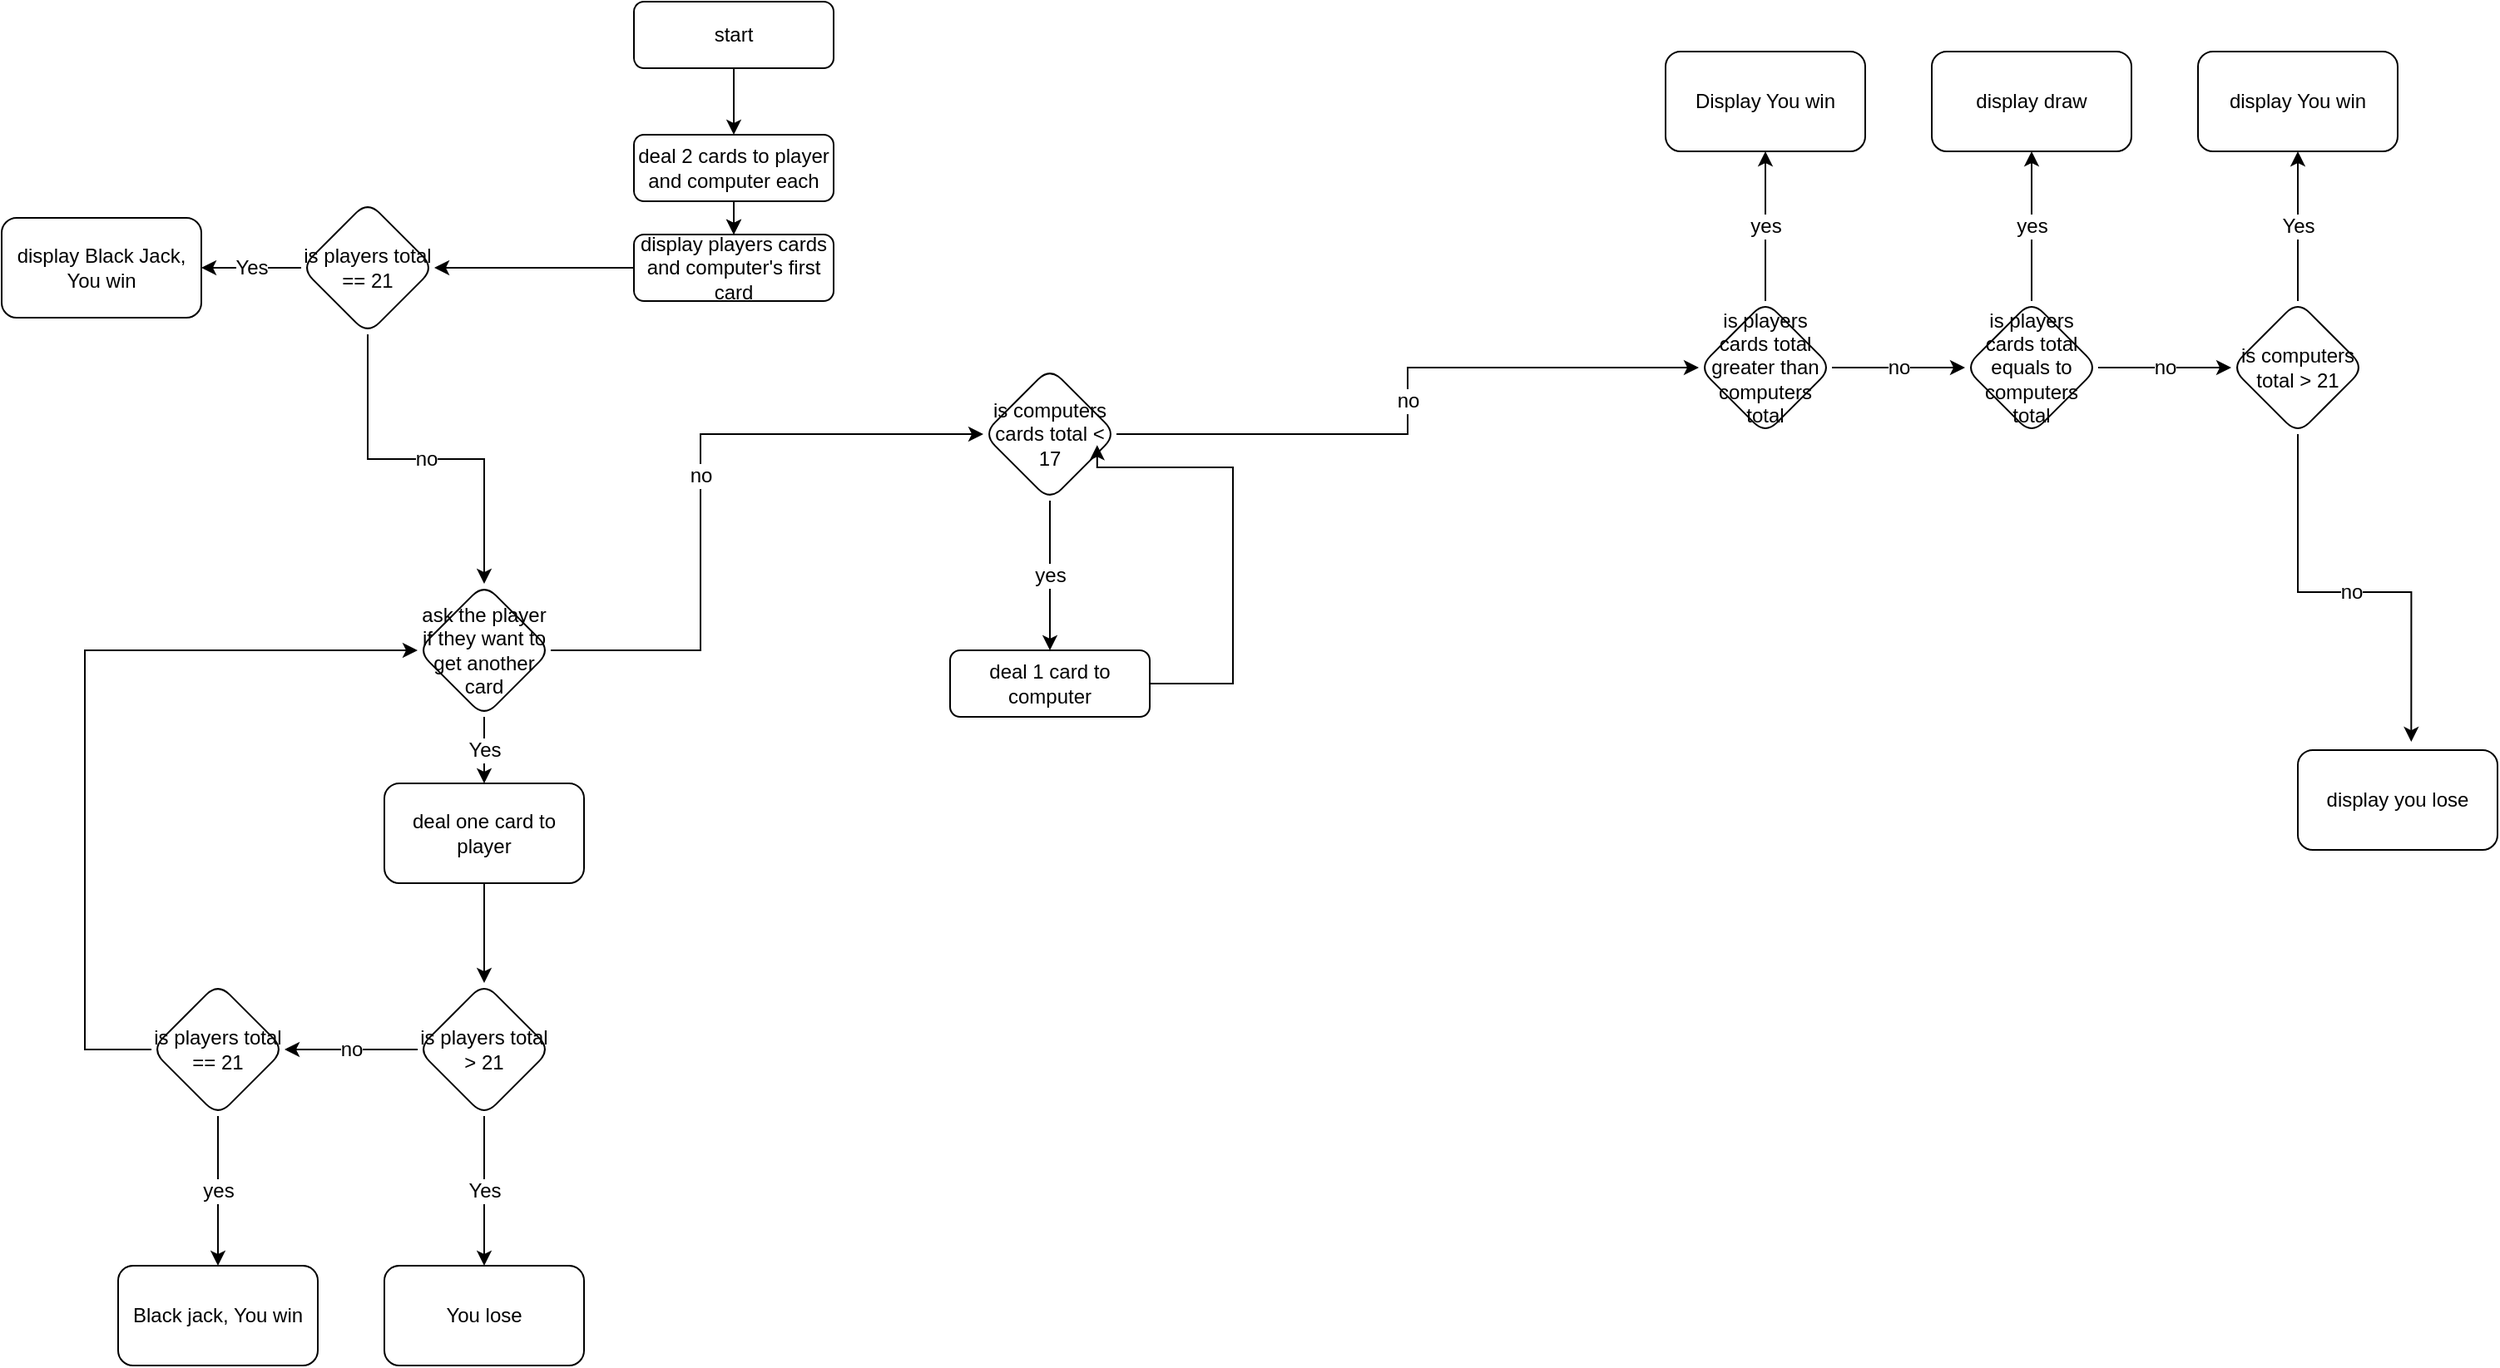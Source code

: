 <mxfile version="22.0.3" type="device">
  <diagram id="C5RBs43oDa-KdzZeNtuy" name="Page-1">
    <mxGraphModel dx="1863" dy="654" grid="1" gridSize="10" guides="1" tooltips="1" connect="1" arrows="1" fold="1" page="1" pageScale="1" pageWidth="827" pageHeight="1169" math="0" shadow="0">
      <root>
        <mxCell id="WIyWlLk6GJQsqaUBKTNV-0" />
        <mxCell id="WIyWlLk6GJQsqaUBKTNV-1" parent="WIyWlLk6GJQsqaUBKTNV-0" />
        <mxCell id="K5SeX0jDniEDlNCgDXvW-7" value="" style="edgeStyle=orthogonalEdgeStyle;rounded=0;orthogonalLoop=1;jettySize=auto;html=1;" edge="1" parent="WIyWlLk6GJQsqaUBKTNV-1" source="K5SeX0jDniEDlNCgDXvW-5" target="K5SeX0jDniEDlNCgDXvW-6">
          <mxGeometry relative="1" as="geometry" />
        </mxCell>
        <mxCell id="K5SeX0jDniEDlNCgDXvW-5" value="start" style="rounded=1;whiteSpace=wrap;html=1;" vertex="1" parent="WIyWlLk6GJQsqaUBKTNV-1">
          <mxGeometry y="30" width="120" height="40" as="geometry" />
        </mxCell>
        <mxCell id="K5SeX0jDniEDlNCgDXvW-13" value="" style="edgeStyle=orthogonalEdgeStyle;rounded=0;orthogonalLoop=1;jettySize=auto;html=1;" edge="1" parent="WIyWlLk6GJQsqaUBKTNV-1" source="K5SeX0jDniEDlNCgDXvW-6" target="K5SeX0jDniEDlNCgDXvW-12">
          <mxGeometry relative="1" as="geometry" />
        </mxCell>
        <mxCell id="K5SeX0jDniEDlNCgDXvW-6" value="deal 2 cards to player and computer each" style="rounded=1;whiteSpace=wrap;html=1;" vertex="1" parent="WIyWlLk6GJQsqaUBKTNV-1">
          <mxGeometry y="110" width="120" height="40" as="geometry" />
        </mxCell>
        <mxCell id="K5SeX0jDniEDlNCgDXvW-16" value="" style="edgeStyle=orthogonalEdgeStyle;rounded=0;orthogonalLoop=1;jettySize=auto;html=1;" edge="1" parent="WIyWlLk6GJQsqaUBKTNV-1" source="K5SeX0jDniEDlNCgDXvW-6" target="K5SeX0jDniEDlNCgDXvW-12">
          <mxGeometry relative="1" as="geometry">
            <mxPoint x="300" y="50" as="sourcePoint" />
            <mxPoint x="430" y="110" as="targetPoint" />
          </mxGeometry>
        </mxCell>
        <mxCell id="K5SeX0jDniEDlNCgDXvW-56" value="" style="edgeStyle=orthogonalEdgeStyle;rounded=0;orthogonalLoop=1;jettySize=auto;html=1;fontFamily=Helvetica;fontSize=12;fontColor=default;" edge="1" parent="WIyWlLk6GJQsqaUBKTNV-1" source="K5SeX0jDniEDlNCgDXvW-12" target="K5SeX0jDniEDlNCgDXvW-55">
          <mxGeometry relative="1" as="geometry" />
        </mxCell>
        <mxCell id="K5SeX0jDniEDlNCgDXvW-12" value="display players cards and computer&#39;s first card" style="rounded=1;whiteSpace=wrap;html=1;" vertex="1" parent="WIyWlLk6GJQsqaUBKTNV-1">
          <mxGeometry y="170" width="120" height="40" as="geometry" />
        </mxCell>
        <mxCell id="K5SeX0jDniEDlNCgDXvW-22" value="no" style="edgeStyle=orthogonalEdgeStyle;rounded=0;orthogonalLoop=1;jettySize=auto;html=1;fontFamily=Helvetica;fontSize=12;fontColor=default;" edge="1" parent="WIyWlLk6GJQsqaUBKTNV-1" source="K5SeX0jDniEDlNCgDXvW-17" target="K5SeX0jDniEDlNCgDXvW-21">
          <mxGeometry relative="1" as="geometry">
            <Array as="points">
              <mxPoint x="40" y="420" />
              <mxPoint x="40" y="290" />
            </Array>
          </mxGeometry>
        </mxCell>
        <mxCell id="K5SeX0jDniEDlNCgDXvW-45" value="Yes" style="edgeStyle=orthogonalEdgeStyle;rounded=0;orthogonalLoop=1;jettySize=auto;html=1;fontFamily=Helvetica;fontSize=12;fontColor=default;" edge="1" parent="WIyWlLk6GJQsqaUBKTNV-1" source="K5SeX0jDniEDlNCgDXvW-17" target="K5SeX0jDniEDlNCgDXvW-44">
          <mxGeometry relative="1" as="geometry" />
        </mxCell>
        <mxCell id="K5SeX0jDniEDlNCgDXvW-17" value="ask the player if they want to get another card" style="rhombus;whiteSpace=wrap;html=1;rounded=1;" vertex="1" parent="WIyWlLk6GJQsqaUBKTNV-1">
          <mxGeometry x="-130" y="380" width="80" height="80" as="geometry" />
        </mxCell>
        <mxCell id="K5SeX0jDniEDlNCgDXvW-24" value="yes" style="edgeStyle=orthogonalEdgeStyle;rounded=0;orthogonalLoop=1;jettySize=auto;html=1;fontFamily=Helvetica;fontSize=12;fontColor=default;" edge="1" parent="WIyWlLk6GJQsqaUBKTNV-1" source="K5SeX0jDniEDlNCgDXvW-21" target="K5SeX0jDniEDlNCgDXvW-23">
          <mxGeometry relative="1" as="geometry" />
        </mxCell>
        <mxCell id="K5SeX0jDniEDlNCgDXvW-31" value="no" style="edgeStyle=orthogonalEdgeStyle;rounded=0;orthogonalLoop=1;jettySize=auto;html=1;fontFamily=Helvetica;fontSize=12;fontColor=default;" edge="1" parent="WIyWlLk6GJQsqaUBKTNV-1" source="K5SeX0jDniEDlNCgDXvW-21" target="K5SeX0jDniEDlNCgDXvW-30">
          <mxGeometry relative="1" as="geometry" />
        </mxCell>
        <mxCell id="K5SeX0jDniEDlNCgDXvW-21" value="is computers cards total &amp;lt; 17" style="rhombus;whiteSpace=wrap;html=1;rounded=1;" vertex="1" parent="WIyWlLk6GJQsqaUBKTNV-1">
          <mxGeometry x="210" y="250" width="80" height="80" as="geometry" />
        </mxCell>
        <mxCell id="K5SeX0jDniEDlNCgDXvW-23" value="deal 1 card to computer" style="whiteSpace=wrap;html=1;rounded=1;" vertex="1" parent="WIyWlLk6GJQsqaUBKTNV-1">
          <mxGeometry x="190" y="420" width="120" height="40" as="geometry" />
        </mxCell>
        <mxCell id="K5SeX0jDniEDlNCgDXvW-25" style="edgeStyle=orthogonalEdgeStyle;rounded=0;orthogonalLoop=1;jettySize=auto;html=1;entryX=0.855;entryY=0.583;entryDx=0;entryDy=0;entryPerimeter=0;fontFamily=Helvetica;fontSize=12;fontColor=default;" edge="1" parent="WIyWlLk6GJQsqaUBKTNV-1" source="K5SeX0jDniEDlNCgDXvW-23" target="K5SeX0jDniEDlNCgDXvW-21">
          <mxGeometry relative="1" as="geometry">
            <Array as="points">
              <mxPoint x="360" y="440" />
              <mxPoint x="360" y="310" />
              <mxPoint x="278" y="310" />
            </Array>
          </mxGeometry>
        </mxCell>
        <mxCell id="K5SeX0jDniEDlNCgDXvW-33" value="yes" style="edgeStyle=orthogonalEdgeStyle;rounded=0;orthogonalLoop=1;jettySize=auto;html=1;fontFamily=Helvetica;fontSize=12;fontColor=default;" edge="1" parent="WIyWlLk6GJQsqaUBKTNV-1" source="K5SeX0jDniEDlNCgDXvW-30" target="K5SeX0jDniEDlNCgDXvW-32">
          <mxGeometry relative="1" as="geometry" />
        </mxCell>
        <mxCell id="K5SeX0jDniEDlNCgDXvW-37" value="no" style="edgeStyle=orthogonalEdgeStyle;rounded=0;orthogonalLoop=1;jettySize=auto;html=1;fontFamily=Helvetica;fontSize=12;fontColor=default;" edge="1" parent="WIyWlLk6GJQsqaUBKTNV-1" source="K5SeX0jDniEDlNCgDXvW-30" target="K5SeX0jDniEDlNCgDXvW-36">
          <mxGeometry relative="1" as="geometry" />
        </mxCell>
        <mxCell id="K5SeX0jDniEDlNCgDXvW-30" value="is players cards total greater than computers total" style="rhombus;whiteSpace=wrap;html=1;rounded=1;" vertex="1" parent="WIyWlLk6GJQsqaUBKTNV-1">
          <mxGeometry x="640" y="210" width="80" height="80" as="geometry" />
        </mxCell>
        <mxCell id="K5SeX0jDniEDlNCgDXvW-32" value="Display You win" style="whiteSpace=wrap;html=1;rounded=1;" vertex="1" parent="WIyWlLk6GJQsqaUBKTNV-1">
          <mxGeometry x="620" y="60" width="120" height="60" as="geometry" />
        </mxCell>
        <mxCell id="K5SeX0jDniEDlNCgDXvW-39" value="yes" style="edgeStyle=orthogonalEdgeStyle;rounded=0;orthogonalLoop=1;jettySize=auto;html=1;fontFamily=Helvetica;fontSize=12;fontColor=default;" edge="1" parent="WIyWlLk6GJQsqaUBKTNV-1" source="K5SeX0jDniEDlNCgDXvW-36" target="K5SeX0jDniEDlNCgDXvW-38">
          <mxGeometry relative="1" as="geometry" />
        </mxCell>
        <mxCell id="K5SeX0jDniEDlNCgDXvW-66" value="no" style="edgeStyle=orthogonalEdgeStyle;rounded=0;orthogonalLoop=1;jettySize=auto;html=1;fontFamily=Helvetica;fontSize=12;fontColor=default;" edge="1" parent="WIyWlLk6GJQsqaUBKTNV-1" source="K5SeX0jDniEDlNCgDXvW-36" target="K5SeX0jDniEDlNCgDXvW-65">
          <mxGeometry relative="1" as="geometry" />
        </mxCell>
        <mxCell id="K5SeX0jDniEDlNCgDXvW-36" value="is players cards total equals to computers total" style="rhombus;whiteSpace=wrap;html=1;rounded=1;" vertex="1" parent="WIyWlLk6GJQsqaUBKTNV-1">
          <mxGeometry x="800" y="210" width="80" height="80" as="geometry" />
        </mxCell>
        <mxCell id="K5SeX0jDniEDlNCgDXvW-38" value="display draw" style="whiteSpace=wrap;html=1;rounded=1;" vertex="1" parent="WIyWlLk6GJQsqaUBKTNV-1">
          <mxGeometry x="780" y="60" width="120" height="60" as="geometry" />
        </mxCell>
        <mxCell id="K5SeX0jDniEDlNCgDXvW-40" value="display you lose" style="whiteSpace=wrap;html=1;rounded=1;" vertex="1" parent="WIyWlLk6GJQsqaUBKTNV-1">
          <mxGeometry x="1000" y="480" width="120" height="60" as="geometry" />
        </mxCell>
        <mxCell id="K5SeX0jDniEDlNCgDXvW-47" value="" style="edgeStyle=orthogonalEdgeStyle;rounded=0;orthogonalLoop=1;jettySize=auto;html=1;fontFamily=Helvetica;fontSize=12;fontColor=default;" edge="1" parent="WIyWlLk6GJQsqaUBKTNV-1" source="K5SeX0jDniEDlNCgDXvW-44" target="K5SeX0jDniEDlNCgDXvW-46">
          <mxGeometry relative="1" as="geometry" />
        </mxCell>
        <mxCell id="K5SeX0jDniEDlNCgDXvW-44" value="deal one card to player" style="whiteSpace=wrap;html=1;rounded=1;" vertex="1" parent="WIyWlLk6GJQsqaUBKTNV-1">
          <mxGeometry x="-150" y="500" width="120" height="60" as="geometry" />
        </mxCell>
        <mxCell id="K5SeX0jDniEDlNCgDXvW-49" value="Yes" style="edgeStyle=orthogonalEdgeStyle;rounded=0;orthogonalLoop=1;jettySize=auto;html=1;fontFamily=Helvetica;fontSize=12;fontColor=default;" edge="1" parent="WIyWlLk6GJQsqaUBKTNV-1" source="K5SeX0jDniEDlNCgDXvW-46" target="K5SeX0jDniEDlNCgDXvW-48">
          <mxGeometry relative="1" as="geometry" />
        </mxCell>
        <mxCell id="K5SeX0jDniEDlNCgDXvW-52" value="no" style="edgeStyle=orthogonalEdgeStyle;rounded=0;orthogonalLoop=1;jettySize=auto;html=1;fontFamily=Helvetica;fontSize=12;fontColor=default;" edge="1" parent="WIyWlLk6GJQsqaUBKTNV-1" source="K5SeX0jDniEDlNCgDXvW-46" target="K5SeX0jDniEDlNCgDXvW-51">
          <mxGeometry relative="1" as="geometry" />
        </mxCell>
        <mxCell id="K5SeX0jDniEDlNCgDXvW-46" value="is players total &amp;gt; 21" style="rhombus;whiteSpace=wrap;html=1;rounded=1;" vertex="1" parent="WIyWlLk6GJQsqaUBKTNV-1">
          <mxGeometry x="-130" y="620" width="80" height="80" as="geometry" />
        </mxCell>
        <mxCell id="K5SeX0jDniEDlNCgDXvW-48" value="You lose" style="whiteSpace=wrap;html=1;rounded=1;" vertex="1" parent="WIyWlLk6GJQsqaUBKTNV-1">
          <mxGeometry x="-150" y="790" width="120" height="60" as="geometry" />
        </mxCell>
        <mxCell id="K5SeX0jDniEDlNCgDXvW-61" value="yes" style="edgeStyle=orthogonalEdgeStyle;rounded=0;orthogonalLoop=1;jettySize=auto;html=1;fontFamily=Helvetica;fontSize=12;fontColor=default;" edge="1" parent="WIyWlLk6GJQsqaUBKTNV-1" source="K5SeX0jDniEDlNCgDXvW-51" target="K5SeX0jDniEDlNCgDXvW-60">
          <mxGeometry relative="1" as="geometry" />
        </mxCell>
        <mxCell id="K5SeX0jDniEDlNCgDXvW-62" style="edgeStyle=orthogonalEdgeStyle;rounded=0;orthogonalLoop=1;jettySize=auto;html=1;entryX=0;entryY=0.5;entryDx=0;entryDy=0;fontFamily=Helvetica;fontSize=12;fontColor=default;" edge="1" parent="WIyWlLk6GJQsqaUBKTNV-1" source="K5SeX0jDniEDlNCgDXvW-51" target="K5SeX0jDniEDlNCgDXvW-17">
          <mxGeometry relative="1" as="geometry">
            <Array as="points">
              <mxPoint x="-330" y="660" />
              <mxPoint x="-330" y="420" />
            </Array>
          </mxGeometry>
        </mxCell>
        <mxCell id="K5SeX0jDniEDlNCgDXvW-51" value="is players total == 21" style="rhombus;whiteSpace=wrap;html=1;rounded=1;" vertex="1" parent="WIyWlLk6GJQsqaUBKTNV-1">
          <mxGeometry x="-290" y="620" width="80" height="80" as="geometry" />
        </mxCell>
        <mxCell id="K5SeX0jDniEDlNCgDXvW-58" value="Yes" style="edgeStyle=orthogonalEdgeStyle;rounded=0;orthogonalLoop=1;jettySize=auto;html=1;fontFamily=Helvetica;fontSize=12;fontColor=default;" edge="1" parent="WIyWlLk6GJQsqaUBKTNV-1" source="K5SeX0jDniEDlNCgDXvW-55" target="K5SeX0jDniEDlNCgDXvW-57">
          <mxGeometry relative="1" as="geometry" />
        </mxCell>
        <mxCell id="K5SeX0jDniEDlNCgDXvW-59" value="no" style="edgeStyle=orthogonalEdgeStyle;rounded=0;orthogonalLoop=1;jettySize=auto;html=1;entryX=0.5;entryY=0;entryDx=0;entryDy=0;fontFamily=Helvetica;fontSize=12;fontColor=default;" edge="1" parent="WIyWlLk6GJQsqaUBKTNV-1" source="K5SeX0jDniEDlNCgDXvW-55" target="K5SeX0jDniEDlNCgDXvW-17">
          <mxGeometry relative="1" as="geometry" />
        </mxCell>
        <mxCell id="K5SeX0jDniEDlNCgDXvW-55" value="is players total == 21" style="rhombus;whiteSpace=wrap;html=1;rounded=1;" vertex="1" parent="WIyWlLk6GJQsqaUBKTNV-1">
          <mxGeometry x="-200" y="150" width="80" height="80" as="geometry" />
        </mxCell>
        <mxCell id="K5SeX0jDniEDlNCgDXvW-57" value="display Black Jack, You win" style="whiteSpace=wrap;html=1;rounded=1;" vertex="1" parent="WIyWlLk6GJQsqaUBKTNV-1">
          <mxGeometry x="-380" y="160" width="120" height="60" as="geometry" />
        </mxCell>
        <mxCell id="K5SeX0jDniEDlNCgDXvW-60" value="Black jack, You win" style="whiteSpace=wrap;html=1;rounded=1;" vertex="1" parent="WIyWlLk6GJQsqaUBKTNV-1">
          <mxGeometry x="-310" y="790" width="120" height="60" as="geometry" />
        </mxCell>
        <mxCell id="K5SeX0jDniEDlNCgDXvW-68" value="Yes" style="edgeStyle=orthogonalEdgeStyle;rounded=0;orthogonalLoop=1;jettySize=auto;html=1;fontFamily=Helvetica;fontSize=12;fontColor=default;" edge="1" parent="WIyWlLk6GJQsqaUBKTNV-1" source="K5SeX0jDniEDlNCgDXvW-65" target="K5SeX0jDniEDlNCgDXvW-67">
          <mxGeometry relative="1" as="geometry" />
        </mxCell>
        <mxCell id="K5SeX0jDniEDlNCgDXvW-65" value="is computers total &amp;gt; 21" style="rhombus;whiteSpace=wrap;html=1;rounded=1;" vertex="1" parent="WIyWlLk6GJQsqaUBKTNV-1">
          <mxGeometry x="960" y="210" width="80" height="80" as="geometry" />
        </mxCell>
        <mxCell id="K5SeX0jDniEDlNCgDXvW-67" value="display You win" style="whiteSpace=wrap;html=1;rounded=1;" vertex="1" parent="WIyWlLk6GJQsqaUBKTNV-1">
          <mxGeometry x="940" y="60" width="120" height="60" as="geometry" />
        </mxCell>
        <mxCell id="K5SeX0jDniEDlNCgDXvW-69" value="no" style="edgeStyle=orthogonalEdgeStyle;rounded=0;orthogonalLoop=1;jettySize=auto;html=1;entryX=0.568;entryY=-0.083;entryDx=0;entryDy=0;entryPerimeter=0;fontFamily=Helvetica;fontSize=12;fontColor=default;" edge="1" parent="WIyWlLk6GJQsqaUBKTNV-1" source="K5SeX0jDniEDlNCgDXvW-65" target="K5SeX0jDniEDlNCgDXvW-40">
          <mxGeometry relative="1" as="geometry" />
        </mxCell>
      </root>
    </mxGraphModel>
  </diagram>
</mxfile>
